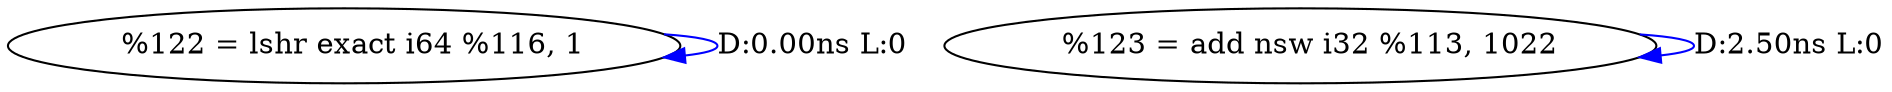 digraph {
Node0x3860f50[label="  %122 = lshr exact i64 %116, 1"];
Node0x3860f50 -> Node0x3860f50[label="D:0.00ns L:0",color=blue];
Node0x3861030[label="  %123 = add nsw i32 %113, 1022"];
Node0x3861030 -> Node0x3861030[label="D:2.50ns L:0",color=blue];
}
